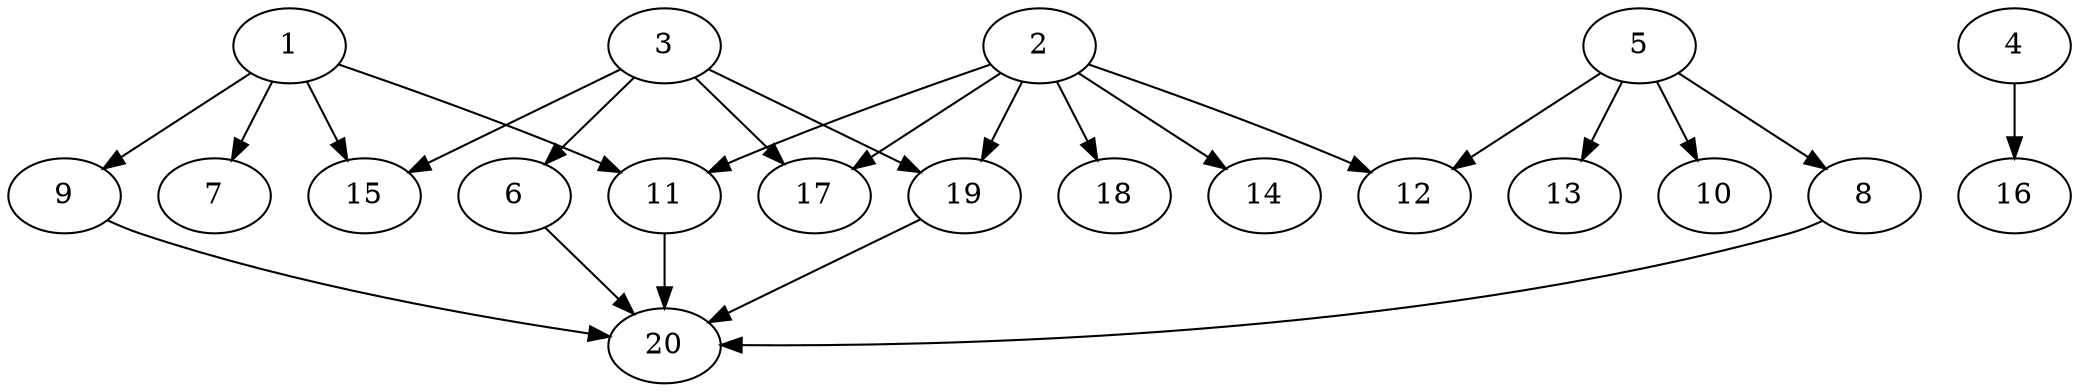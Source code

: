 // DAG automatically generated by daggen at Sat Jul 27 15:39:05 2019
// ./daggen --dot -n 20 --ccr 0.5 --fat 0.8 --regular 0.5 --density 0.4 --mindata 5242880 --maxdata 52428800 
digraph G {
  1 [size="68788224", alpha="0.16", expect_size="34394112"] 
  1 -> 7 [size ="34394112"]
  1 -> 9 [size ="34394112"]
  1 -> 11 [size ="34394112"]
  1 -> 15 [size ="34394112"]
  2 [size="80461824", alpha="0.04", expect_size="40230912"] 
  2 -> 11 [size ="40230912"]
  2 -> 12 [size ="40230912"]
  2 -> 14 [size ="40230912"]
  2 -> 17 [size ="40230912"]
  2 -> 18 [size ="40230912"]
  2 -> 19 [size ="40230912"]
  3 [size="55904256", alpha="0.03", expect_size="27952128"] 
  3 -> 6 [size ="27952128"]
  3 -> 15 [size ="27952128"]
  3 -> 17 [size ="27952128"]
  3 -> 19 [size ="27952128"]
  4 [size="29284352", alpha="0.20", expect_size="14642176"] 
  4 -> 16 [size ="14642176"]
  5 [size="78327808", alpha="0.03", expect_size="39163904"] 
  5 -> 8 [size ="39163904"]
  5 -> 10 [size ="39163904"]
  5 -> 12 [size ="39163904"]
  5 -> 13 [size ="39163904"]
  6 [size="62189568", alpha="0.19", expect_size="31094784"] 
  6 -> 20 [size ="31094784"]
  7 [size="28958720", alpha="0.17", expect_size="14479360"] 
  8 [size="23701504", alpha="0.06", expect_size="11850752"] 
  8 -> 20 [size ="11850752"]
  9 [size="21544960", alpha="0.01", expect_size="10772480"] 
  9 -> 20 [size ="10772480"]
  10 [size="83499008", alpha="0.00", expect_size="41749504"] 
  11 [size="56541184", alpha="0.10", expect_size="28270592"] 
  11 -> 20 [size ="28270592"]
  12 [size="39202816", alpha="0.20", expect_size="19601408"] 
  13 [size="56922112", alpha="0.20", expect_size="28461056"] 
  14 [size="72120320", alpha="0.06", expect_size="36060160"] 
  15 [size="69853184", alpha="0.06", expect_size="34926592"] 
  16 [size="83755008", alpha="0.06", expect_size="41877504"] 
  17 [size="80234496", alpha="0.05", expect_size="40117248"] 
  18 [size="67284992", alpha="0.08", expect_size="33642496"] 
  19 [size="94728192", alpha="0.13", expect_size="47364096"] 
  19 -> 20 [size ="47364096"]
  20 [size="100093952", alpha="0.19", expect_size="50046976"] 
}
